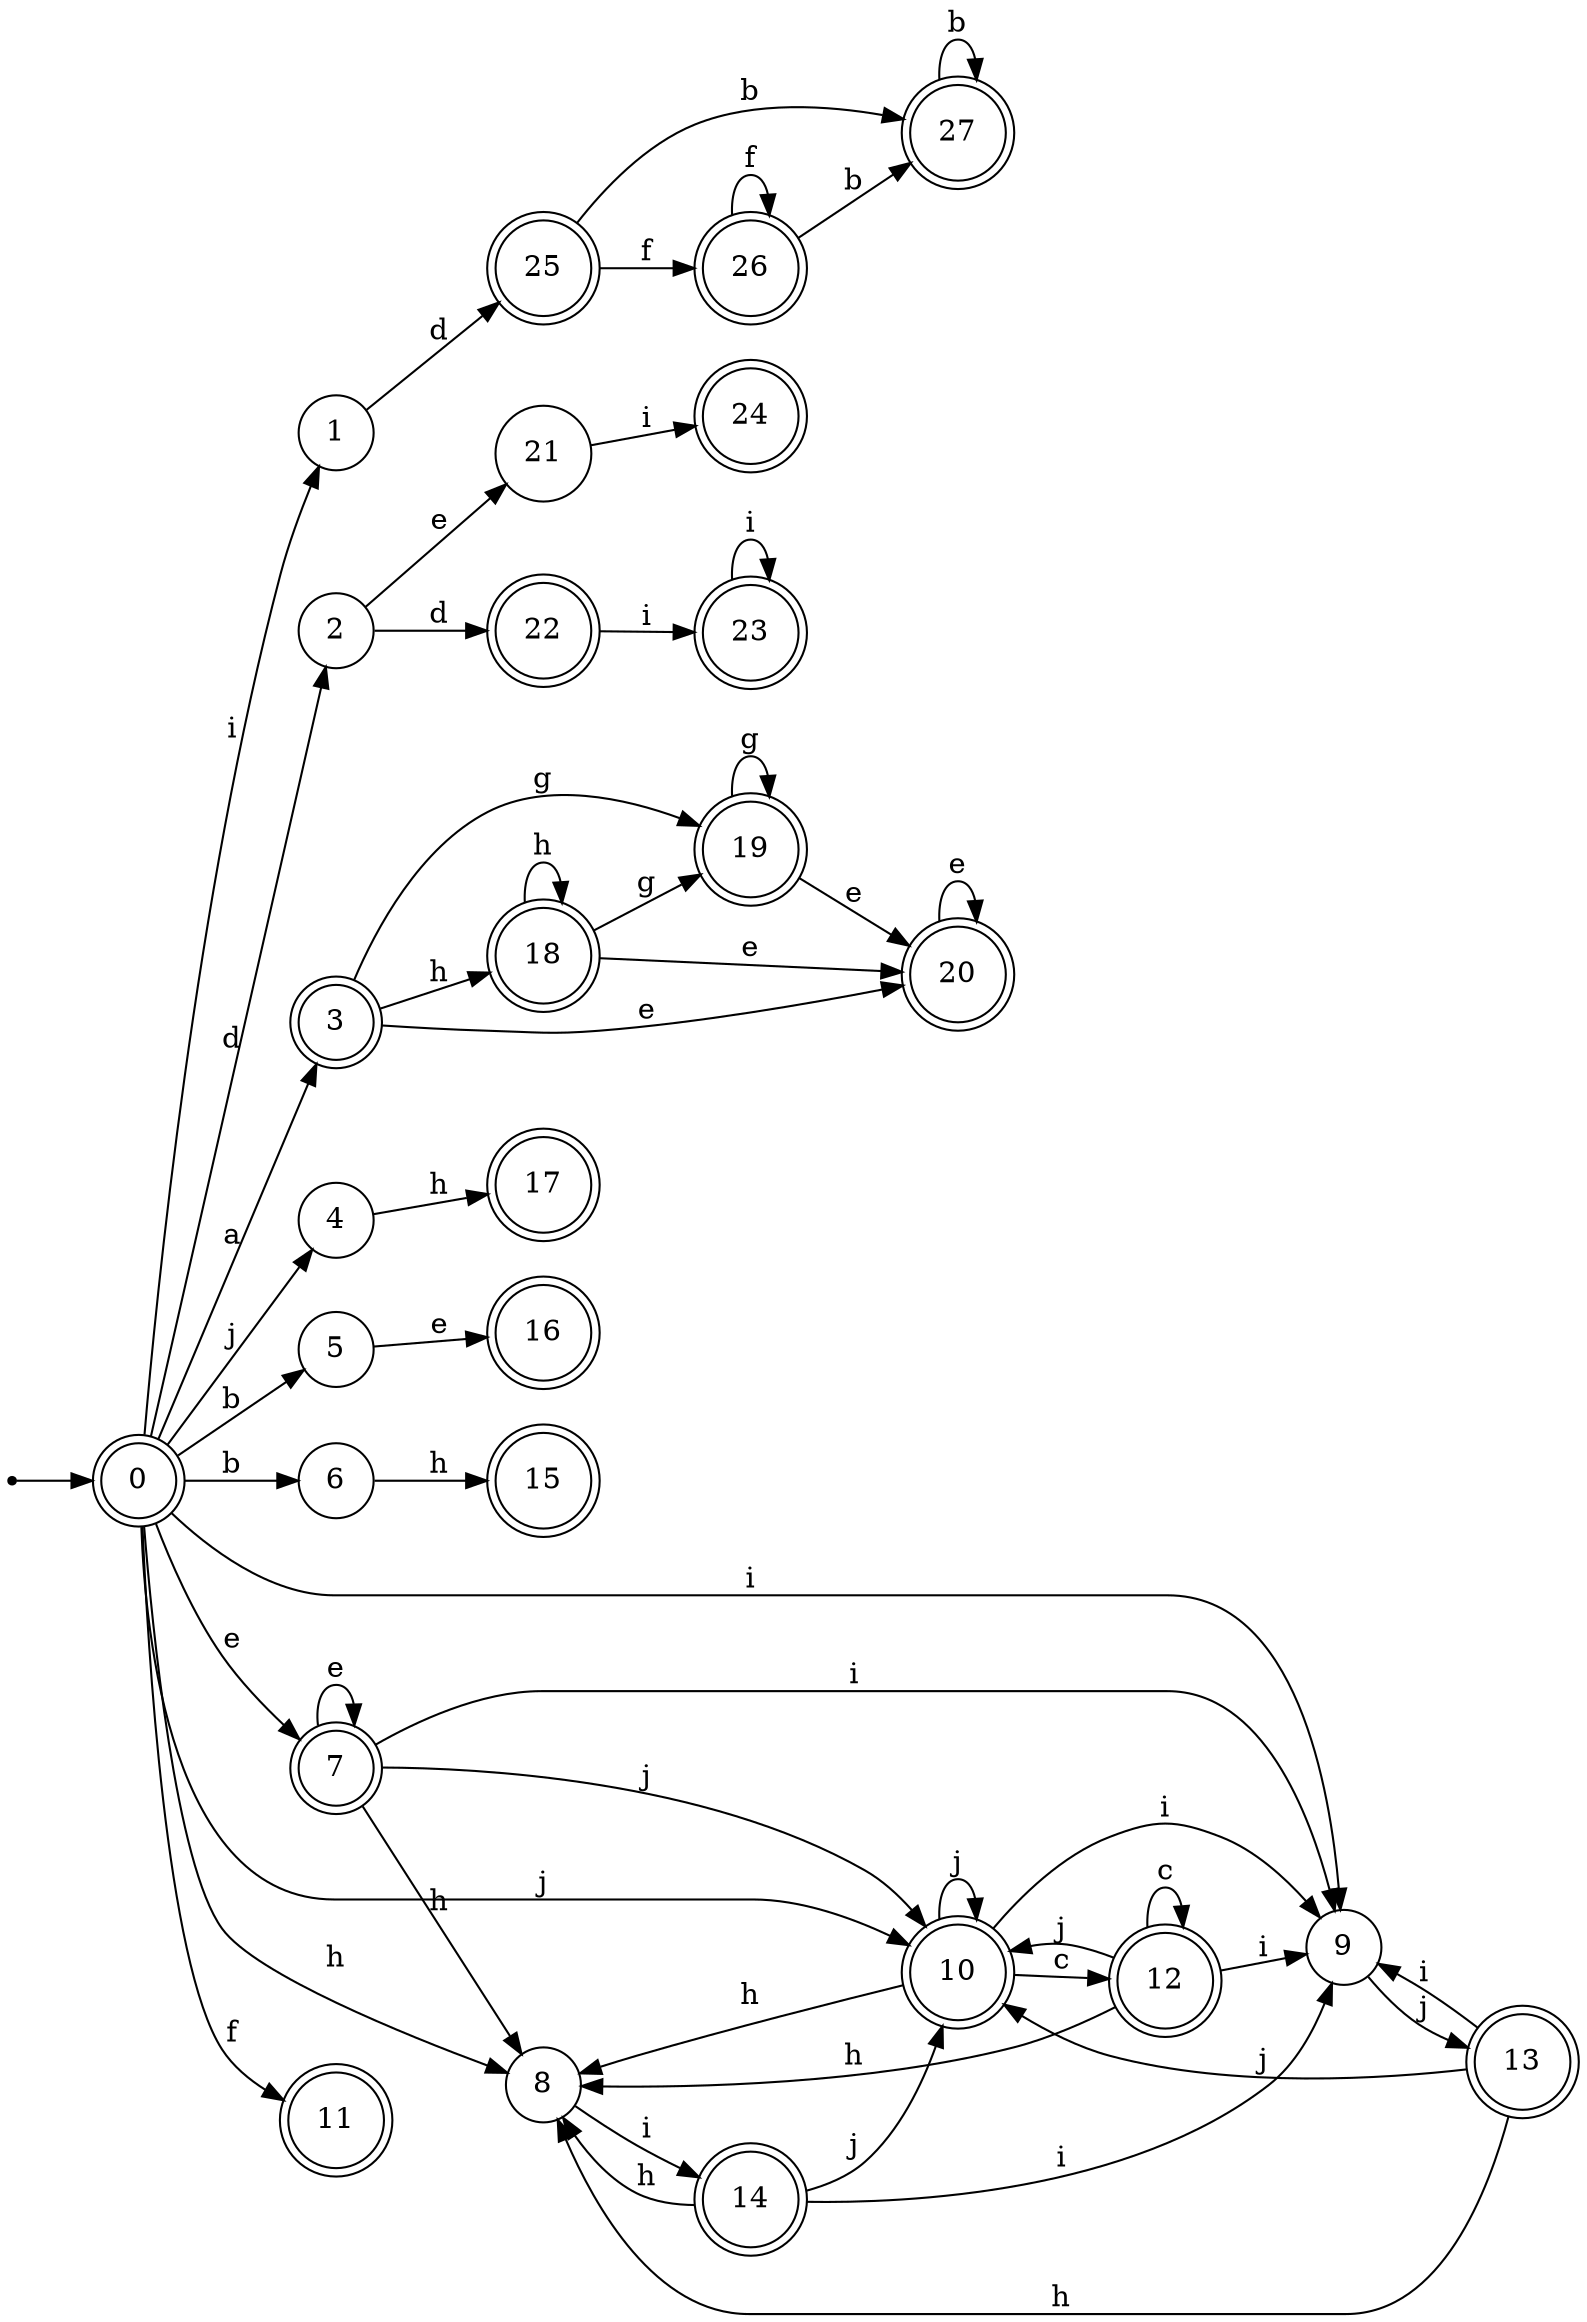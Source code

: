 digraph finite_state_machine {
rankdir=LR;
size="20,20";
node [shape = point]; "dummy0"
node [shape = doublecircle]; "0";"dummy0" -> "0";
node [shape = circle]; "1";
node [shape = circle]; "2";
node [shape = doublecircle]; "3";node [shape = circle]; "4";
node [shape = circle]; "5";
node [shape = circle]; "6";
node [shape = doublecircle]; "7";node [shape = circle]; "8";
node [shape = circle]; "9";
node [shape = doublecircle]; "10";node [shape = doublecircle]; "11";node [shape = doublecircle]; "12";node [shape = doublecircle]; "13";node [shape = doublecircle]; "14";node [shape = doublecircle]; "15";node [shape = doublecircle]; "16";node [shape = doublecircle]; "17";node [shape = doublecircle]; "18";node [shape = doublecircle]; "19";node [shape = doublecircle]; "20";node [shape = circle]; "21";
node [shape = doublecircle]; "22";node [shape = doublecircle]; "23";node [shape = doublecircle]; "24";node [shape = doublecircle]; "25";node [shape = doublecircle]; "26";node [shape = doublecircle]; "27";"0" -> "1" [label = "i"];
 "0" -> "9" [label = "i"];
 "0" -> "2" [label = "d"];
 "0" -> "3" [label = "a"];
 "0" -> "10" [label = "j"];
 "0" -> "4" [label = "j"];
 "0" -> "5" [label = "b"];
 "0" -> "6" [label = "b"];
 "0" -> "7" [label = "e"];
 "0" -> "8" [label = "h"];
 "0" -> "11" [label = "f"];
 "10" -> "10" [label = "j"];
 "10" -> "12" [label = "c"];
 "10" -> "8" [label = "h"];
 "10" -> "9" [label = "i"];
 "12" -> "12" [label = "c"];
 "12" -> "10" [label = "j"];
 "12" -> "8" [label = "h"];
 "12" -> "9" [label = "i"];
 "9" -> "13" [label = "j"];
 "13" -> "9" [label = "i"];
 "13" -> "8" [label = "h"];
 "13" -> "10" [label = "j"];
 "8" -> "14" [label = "i"];
 "14" -> "8" [label = "h"];
 "14" -> "9" [label = "i"];
 "14" -> "10" [label = "j"];
 "7" -> "7" [label = "e"];
 "7" -> "8" [label = "h"];
 "7" -> "9" [label = "i"];
 "7" -> "10" [label = "j"];
 "6" -> "15" [label = "h"];
 "5" -> "16" [label = "e"];
 "4" -> "17" [label = "h"];
 "3" -> "18" [label = "h"];
 "3" -> "19" [label = "g"];
 "3" -> "20" [label = "e"];
 "20" -> "20" [label = "e"];
 "19" -> "19" [label = "g"];
 "19" -> "20" [label = "e"];
 "18" -> "18" [label = "h"];
 "18" -> "19" [label = "g"];
 "18" -> "20" [label = "e"];
 "2" -> "21" [label = "e"];
 "2" -> "22" [label = "d"];
 "22" -> "23" [label = "i"];
 "23" -> "23" [label = "i"];
 "21" -> "24" [label = "i"];
 "1" -> "25" [label = "d"];
 "25" -> "26" [label = "f"];
 "25" -> "27" [label = "b"];
 "27" -> "27" [label = "b"];
 "26" -> "26" [label = "f"];
 "26" -> "27" [label = "b"];
 }
